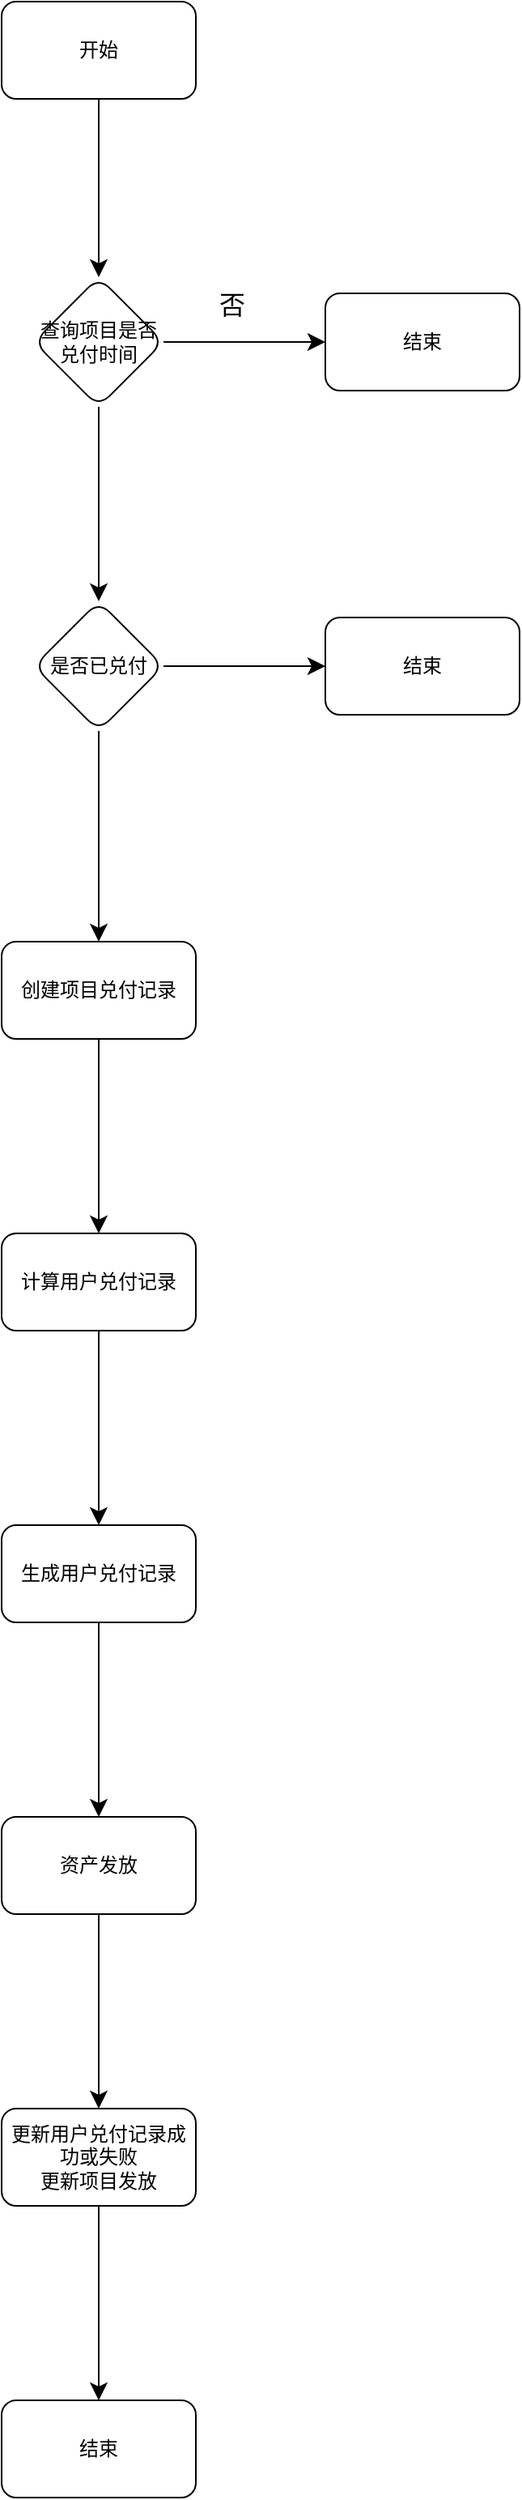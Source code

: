<mxfile version="23.1.7" type="github">
  <diagram name="第 1 页" id="c1dAT06nx32fKK7XMDw2">
    <mxGraphModel dx="954" dy="339" grid="0" gridSize="10" guides="1" tooltips="1" connect="1" arrows="1" fold="1" page="0" pageScale="1" pageWidth="200000" pageHeight="200000" math="0" shadow="0">
      <root>
        <mxCell id="0" />
        <mxCell id="1" parent="0" />
        <mxCell id="QsZ2117LCZ_TqmXQOzFA-41" value="" style="edgeStyle=none;curved=1;rounded=0;orthogonalLoop=1;jettySize=auto;html=1;fontSize=12;startSize=8;endSize=8;" edge="1" parent="1" source="QsZ2117LCZ_TqmXQOzFA-37" target="QsZ2117LCZ_TqmXQOzFA-40">
          <mxGeometry relative="1" as="geometry" />
        </mxCell>
        <mxCell id="QsZ2117LCZ_TqmXQOzFA-37" value="开始" style="rounded=1;whiteSpace=wrap;html=1;" vertex="1" parent="1">
          <mxGeometry x="143" y="444" width="120" height="60" as="geometry" />
        </mxCell>
        <mxCell id="QsZ2117LCZ_TqmXQOzFA-43" value="" style="edgeStyle=none;curved=1;rounded=0;orthogonalLoop=1;jettySize=auto;html=1;fontSize=12;startSize=8;endSize=8;" edge="1" parent="1" source="QsZ2117LCZ_TqmXQOzFA-40" target="QsZ2117LCZ_TqmXQOzFA-42">
          <mxGeometry relative="1" as="geometry" />
        </mxCell>
        <mxCell id="QsZ2117LCZ_TqmXQOzFA-48" value="" style="edgeStyle=none;curved=1;rounded=0;orthogonalLoop=1;jettySize=auto;html=1;fontSize=12;startSize=8;endSize=8;" edge="1" parent="1" source="QsZ2117LCZ_TqmXQOzFA-40" target="QsZ2117LCZ_TqmXQOzFA-47">
          <mxGeometry relative="1" as="geometry" />
        </mxCell>
        <mxCell id="QsZ2117LCZ_TqmXQOzFA-40" value="查询项目是否兑付时间" style="rhombus;whiteSpace=wrap;html=1;rounded=1;" vertex="1" parent="1">
          <mxGeometry x="163" y="614" width="80" height="80" as="geometry" />
        </mxCell>
        <mxCell id="QsZ2117LCZ_TqmXQOzFA-42" value="结束" style="whiteSpace=wrap;html=1;rounded=1;" vertex="1" parent="1">
          <mxGeometry x="343" y="624" width="120" height="60" as="geometry" />
        </mxCell>
        <mxCell id="QsZ2117LCZ_TqmXQOzFA-44" value="否" style="text;html=1;align=center;verticalAlign=middle;resizable=0;points=[];autosize=1;strokeColor=none;fillColor=none;fontSize=16;" vertex="1" parent="1">
          <mxGeometry x="267.5" y="615.5" width="34" height="31" as="geometry" />
        </mxCell>
        <mxCell id="QsZ2117LCZ_TqmXQOzFA-50" value="" style="edgeStyle=none;curved=1;rounded=0;orthogonalLoop=1;jettySize=auto;html=1;fontSize=12;startSize=8;endSize=8;" edge="1" parent="1" source="QsZ2117LCZ_TqmXQOzFA-47" target="QsZ2117LCZ_TqmXQOzFA-49">
          <mxGeometry relative="1" as="geometry" />
        </mxCell>
        <mxCell id="QsZ2117LCZ_TqmXQOzFA-52" value="" style="edgeStyle=none;curved=1;rounded=0;orthogonalLoop=1;jettySize=auto;html=1;fontSize=12;startSize=8;endSize=8;" edge="1" parent="1" source="QsZ2117LCZ_TqmXQOzFA-47" target="QsZ2117LCZ_TqmXQOzFA-51">
          <mxGeometry relative="1" as="geometry" />
        </mxCell>
        <mxCell id="QsZ2117LCZ_TqmXQOzFA-47" value="是否已兑付" style="rhombus;whiteSpace=wrap;html=1;rounded=1;" vertex="1" parent="1">
          <mxGeometry x="163" y="814" width="80" height="80" as="geometry" />
        </mxCell>
        <mxCell id="QsZ2117LCZ_TqmXQOzFA-49" value="结束" style="whiteSpace=wrap;html=1;rounded=1;" vertex="1" parent="1">
          <mxGeometry x="343" y="824" width="120" height="60" as="geometry" />
        </mxCell>
        <mxCell id="QsZ2117LCZ_TqmXQOzFA-54" value="" style="edgeStyle=none;curved=1;rounded=0;orthogonalLoop=1;jettySize=auto;html=1;fontSize=12;startSize=8;endSize=8;" edge="1" parent="1" source="QsZ2117LCZ_TqmXQOzFA-51" target="QsZ2117LCZ_TqmXQOzFA-53">
          <mxGeometry relative="1" as="geometry" />
        </mxCell>
        <mxCell id="QsZ2117LCZ_TqmXQOzFA-51" value="创建项目兑付记录" style="whiteSpace=wrap;html=1;rounded=1;" vertex="1" parent="1">
          <mxGeometry x="143" y="1024" width="120" height="60" as="geometry" />
        </mxCell>
        <mxCell id="QsZ2117LCZ_TqmXQOzFA-56" value="" style="edgeStyle=none;curved=1;rounded=0;orthogonalLoop=1;jettySize=auto;html=1;fontSize=12;startSize=8;endSize=8;" edge="1" parent="1" source="QsZ2117LCZ_TqmXQOzFA-53" target="QsZ2117LCZ_TqmXQOzFA-55">
          <mxGeometry relative="1" as="geometry" />
        </mxCell>
        <mxCell id="QsZ2117LCZ_TqmXQOzFA-53" value="计算用户兑付记录" style="whiteSpace=wrap;html=1;rounded=1;" vertex="1" parent="1">
          <mxGeometry x="143" y="1204" width="120" height="60" as="geometry" />
        </mxCell>
        <mxCell id="QsZ2117LCZ_TqmXQOzFA-58" value="" style="edgeStyle=none;curved=1;rounded=0;orthogonalLoop=1;jettySize=auto;html=1;fontSize=12;startSize=8;endSize=8;" edge="1" parent="1" source="QsZ2117LCZ_TqmXQOzFA-55" target="QsZ2117LCZ_TqmXQOzFA-57">
          <mxGeometry relative="1" as="geometry" />
        </mxCell>
        <mxCell id="QsZ2117LCZ_TqmXQOzFA-55" value="生成用户兑付记录" style="whiteSpace=wrap;html=1;rounded=1;" vertex="1" parent="1">
          <mxGeometry x="143" y="1384" width="120" height="60" as="geometry" />
        </mxCell>
        <mxCell id="QsZ2117LCZ_TqmXQOzFA-60" value="" style="edgeStyle=none;curved=1;rounded=0;orthogonalLoop=1;jettySize=auto;html=1;fontSize=12;startSize=8;endSize=8;" edge="1" parent="1" source="QsZ2117LCZ_TqmXQOzFA-57" target="QsZ2117LCZ_TqmXQOzFA-59">
          <mxGeometry relative="1" as="geometry" />
        </mxCell>
        <mxCell id="QsZ2117LCZ_TqmXQOzFA-57" value="资产发放" style="whiteSpace=wrap;html=1;rounded=1;" vertex="1" parent="1">
          <mxGeometry x="143" y="1564" width="120" height="60" as="geometry" />
        </mxCell>
        <mxCell id="QsZ2117LCZ_TqmXQOzFA-62" value="" style="edgeStyle=none;curved=1;rounded=0;orthogonalLoop=1;jettySize=auto;html=1;fontSize=12;startSize=8;endSize=8;" edge="1" parent="1" source="QsZ2117LCZ_TqmXQOzFA-59" target="QsZ2117LCZ_TqmXQOzFA-61">
          <mxGeometry relative="1" as="geometry" />
        </mxCell>
        <mxCell id="QsZ2117LCZ_TqmXQOzFA-59" value="更新用户兑付记录成功或失败&lt;br&gt;更新项目发放" style="whiteSpace=wrap;html=1;rounded=1;" vertex="1" parent="1">
          <mxGeometry x="143" y="1744" width="120" height="60" as="geometry" />
        </mxCell>
        <mxCell id="QsZ2117LCZ_TqmXQOzFA-61" value="结束" style="whiteSpace=wrap;html=1;rounded=1;" vertex="1" parent="1">
          <mxGeometry x="143" y="1924" width="120" height="60" as="geometry" />
        </mxCell>
      </root>
    </mxGraphModel>
  </diagram>
</mxfile>
